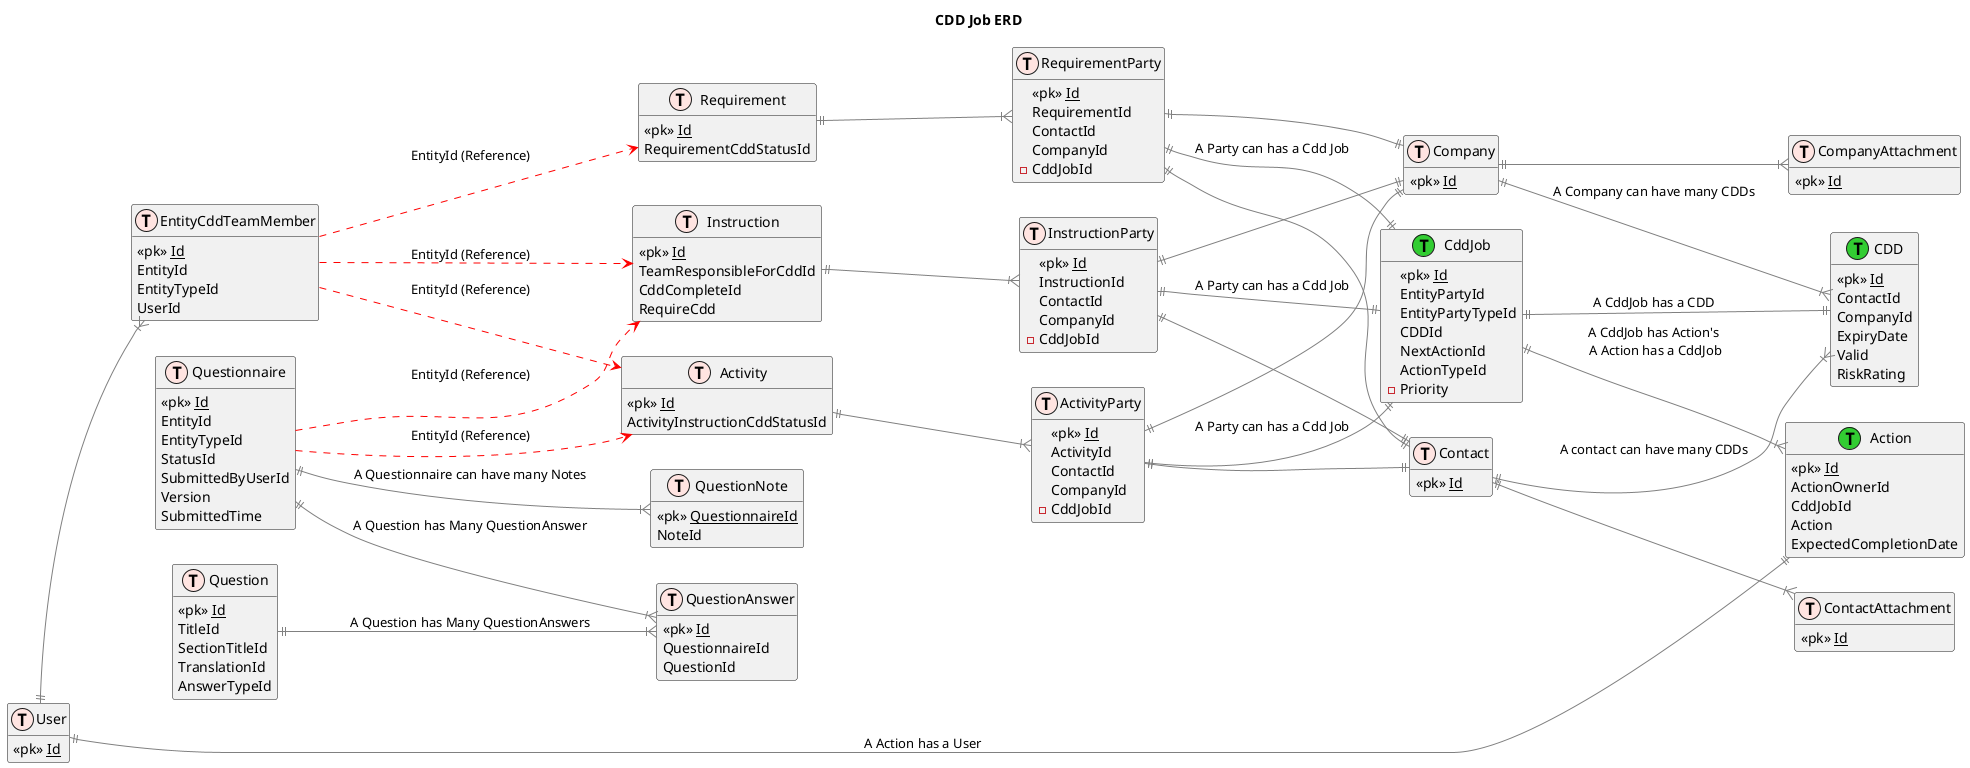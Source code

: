 @startuml

title CDD Job ERD 

left to right direction

!define newtable(x) class x << (T,LimeGreen) >>

!define table(x) class x << (T,mistyrose) >>   
!define view(x) class x << (V,lightblue) >>   
!define table(x) class x << (T,mistyrose) >>  
!define tr(x) class x << (R,red) >>  
!define tf(x) class x << (F,darkorange) >>   
!define af(x) class x << (F,white) >>   
!define fn(x) class x << (F,plum) >>   
!define fs(x) class x << (F,tan) >>   
!define ft(x) class x << (F,wheat) >>   
!define if(x) class x << (F,gaisboro) >>   
!define p(x) class x << (P,indianred) >>   
!define pc(x) class x << (P,lemonshiffon) >>   
!define x(x) class x << (P,linen) >>     
!define primary_key(x) <<pk>> <u>x</u>
!define foreign_key(x) <<fk>> <b>x</b>
!define link( k, y) k }--||  y
hide methods   
hide stereotypes  
skinparam classarrowcolor gray  

table(User)
{
    primary_key(Id)
}

table( EntityCddTeamMember)
{
    primary_key(Id)
    EntityId
    EntityTypeId
    UserId
}

table( Activity)
{
    primary_key(Id)
    ActivityInstructionCddStatusId
}

table( ActivityParty)
{
    primary_key(Id)
    ActivityId
    ContactId
    CompanyId
    -CddJobId
}

table( Instruction)
{
    primary_key(Id)
    TeamResponsibleForCddId
    CddCompleteId
    RequireCdd
}

table( InstructionParty)
{
    primary_key(Id)
    InstructionId
    ContactId
    CompanyId
    -CddJobId
}

table( Requirement)
{
    primary_key(Id)
    RequirementCddStatusId
}

table( RequirementParty)
{
    primary_key(Id)
    RequirementId
    ContactId
    CompanyId
    -CddJobId
}

'table(EnumTypeItem)
'{
'    primary_key(Id)
'}

table( Questionnaire)
{
    primary_key(Id)
    EntityId
    EntityTypeId
    StatusId
    SubmittedByUserId
    Version
    SubmittedTime
}

table( Question)
{
    primary_key(Id)
    TitleId
    SectionTitleId
    TranslationId
    AnswerTypeId
}

table( QuestionAnswer)
{
    primary_key(Id)
    QuestionnaireId 
    QuestionId
}

table( QuestionNote)
{
    primary_key(QuestionnaireId)
    NoteId
}

table(Contact)
{
    primary_key(Id)
}

table(Company)
{
    primary_key(Id)
}

newtable(CDD)
{
    primary_key(Id)
    ContactId
    CompanyId
    ExpiryDate
    Valid
    RiskRating
}


'Questionnaire ||--|{ Question #line:red : (NEW) A Questionnaire can have many Questions
Questionnaire ||--|{ QuestionAnswer : A Question has Many QuestionAnswer
Questionnaire ||--|{ QuestionNote : A Questionnaire can have many Notes
Question ||--|{ QuestionAnswer : A Question has Many QuestionAnswers

'Activity  ||--|{ EnumTypeItem : ActivityInstructionCddStatusId (Pending, Complete)
'Instruction ||--|{ EnumTypeItem : TeamResponsibleForCddId (CentralCdd,Office)
'Instruction ||--|{ EnumTypeItem : CddCompleteId (Yes,No,preCentralisation)
'Questionnaire ||--|{ EnumTypeItem : StatusId (None,NotSubmitted,Submitted)
'Questionnaire ||--|{ EnumTypeItem : EntityTypeId (Activity,Instruction...)

Questionnaire ..> Activity #line:red; : EntityId (Reference)
Questionnaire ..> Instruction #line:red; : EntityId (Reference)

User ||--|{ EntityCddTeamMember

EntityCddTeamMember ..> Activity #line:red; : EntityId (Reference)
EntityCddTeamMember ..> Instruction #line:red; : EntityId (Reference)
EntityCddTeamMember ..> Requirement #line:red; : EntityId (Reference)

Activity ||--|{ ActivityParty
Instruction ||--|{ InstructionParty
Requirement ||--|{ RequirementParty

ActivityParty ||--|| Contact
ActivityParty ||--|| Company

InstructionParty ||--|| Contact
InstructionParty ||--|| Company

RequirementParty ||--|| Contact
RequirementParty ||--|| Company

newtable( CddJob)
{
    primary_key(Id)
    EntityPartyId
    EntityPartyTypeId
    CDDId
    NextActionId
    ActionTypeId
    -Priority
}

newtable(Action)
{
    primary_key(Id)
    ActionOwnerId
    CddJobId
    Action
    ExpectedCompletionDate
    
}

'table( CDDQuestionnaire)
'{
'    primary_key(Id)
'    CDDId
'    QuestionnaireId
'}
'table(Questionnaire)
'{
'    primary_key(Id)
'}


ActivityParty ||--|| CddJob : A Party can has a Cdd Job
InstructionParty ||--|| CddJob : A Party can has a Cdd Job
RequirementParty ||--|| CddJob : A Party can has a Cdd Job

CddJob ||--|| CDD : A CddJob has a CDD
'CddJob ||--|{ EnumTypeItem : ActionType
CddJob ||--|{ Action : A CddJob has Action's\n A Action has a CddJob

Action ||--|| User : A Action has a User 

Contact ||--|{ CDD : A contact can have many CDDs
Company ||--|{ CDD : A Company can have many CDDs

'CDD ||--|{ CDDQuestionnaire : A CDD has many Questionnaires
'CDDQuestionnaire }|--|| Questionnaire : A Questionnaire has many CDD's

table( ContactAttachment)
{
     primary_key(Id)
}

table( CompanyAttachment)
{
     primary_key(Id)
}

Contact ||--|{ ContactAttachment
Company ||--|{ CompanyAttachment

@enduml